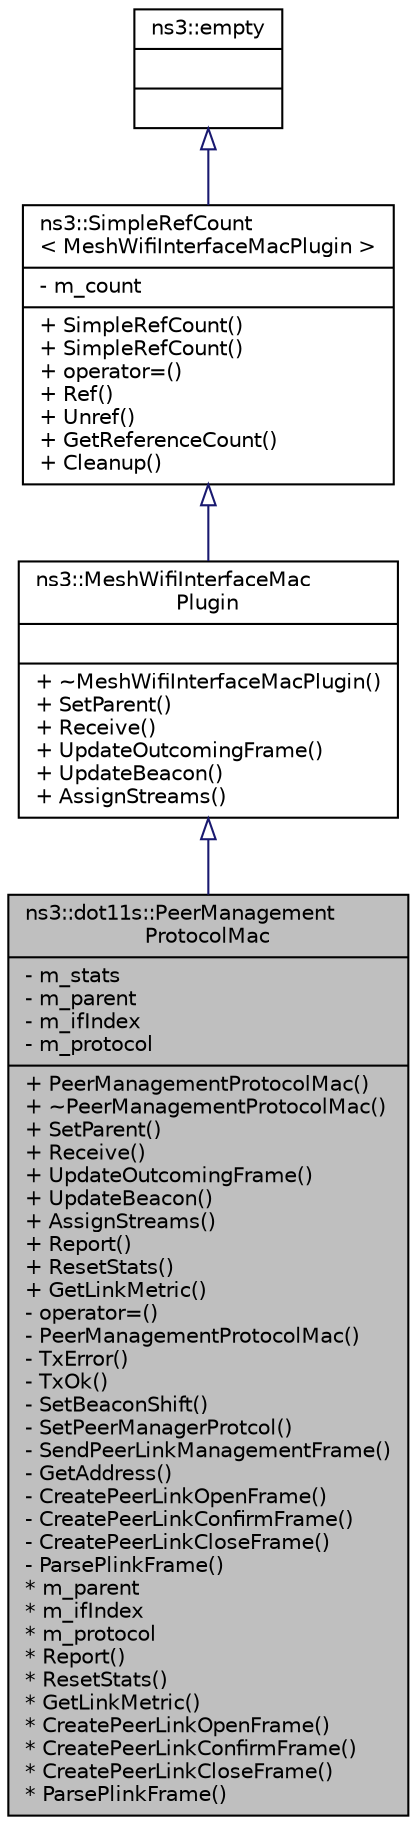 digraph "ns3::dot11s::PeerManagementProtocolMac"
{
  edge [fontname="Helvetica",fontsize="10",labelfontname="Helvetica",labelfontsize="10"];
  node [fontname="Helvetica",fontsize="10",shape=record];
  Node1 [label="{ns3::dot11s::PeerManagement\lProtocolMac\n|- m_stats\l- m_parent\l- m_ifIndex\l- m_protocol\l|+ PeerManagementProtocolMac()\l+ ~PeerManagementProtocolMac()\l+ SetParent()\l+ Receive()\l+ UpdateOutcomingFrame()\l+ UpdateBeacon()\l+ AssignStreams()\l+ Report()\l+ ResetStats()\l+ GetLinkMetric()\l- operator=()\l- PeerManagementProtocolMac()\l- TxError()\l- TxOk()\l- SetBeaconShift()\l- SetPeerManagerProtcol()\l- SendPeerLinkManagementFrame()\l- GetAddress()\l- CreatePeerLinkOpenFrame()\l- CreatePeerLinkConfirmFrame()\l- CreatePeerLinkCloseFrame()\l- ParsePlinkFrame()\l* m_parent\l* m_ifIndex\l* m_protocol\l* Report()\l* ResetStats()\l* GetLinkMetric()\l* CreatePeerLinkOpenFrame()\l* CreatePeerLinkConfirmFrame()\l* CreatePeerLinkCloseFrame()\l* ParsePlinkFrame()\l}",height=0.2,width=0.4,color="black", fillcolor="grey75", style="filled", fontcolor="black"];
  Node2 -> Node1 [dir="back",color="midnightblue",fontsize="10",style="solid",arrowtail="onormal"];
  Node2 [label="{ns3::MeshWifiInterfaceMac\lPlugin\n||+ ~MeshWifiInterfaceMacPlugin()\l+ SetParent()\l+ Receive()\l+ UpdateOutcomingFrame()\l+ UpdateBeacon()\l+ AssignStreams()\l}",height=0.2,width=0.4,color="black", fillcolor="white", style="filled",URL="$d4/d6e/classns3_1_1MeshWifiInterfaceMacPlugin.html",tooltip="Common interface for mesh point interface MAC plugins. "];
  Node3 -> Node2 [dir="back",color="midnightblue",fontsize="10",style="solid",arrowtail="onormal"];
  Node3 [label="{ns3::SimpleRefCount\l\< MeshWifiInterfaceMacPlugin \>\n|- m_count\l|+ SimpleRefCount()\l+ SimpleRefCount()\l+ operator=()\l+ Ref()\l+ Unref()\l+ GetReferenceCount()\l+ Cleanup()\l}",height=0.2,width=0.4,color="black", fillcolor="white", style="filled",URL="$da/da1/classns3_1_1SimpleRefCount.html"];
  Node4 -> Node3 [dir="back",color="midnightblue",fontsize="10",style="solid",arrowtail="onormal"];
  Node4 [label="{ns3::empty\n||}",height=0.2,width=0.4,color="black", fillcolor="white", style="filled",URL="$d9/d6a/classns3_1_1empty.html",tooltip="make Callback use a separate empty type "];
}
